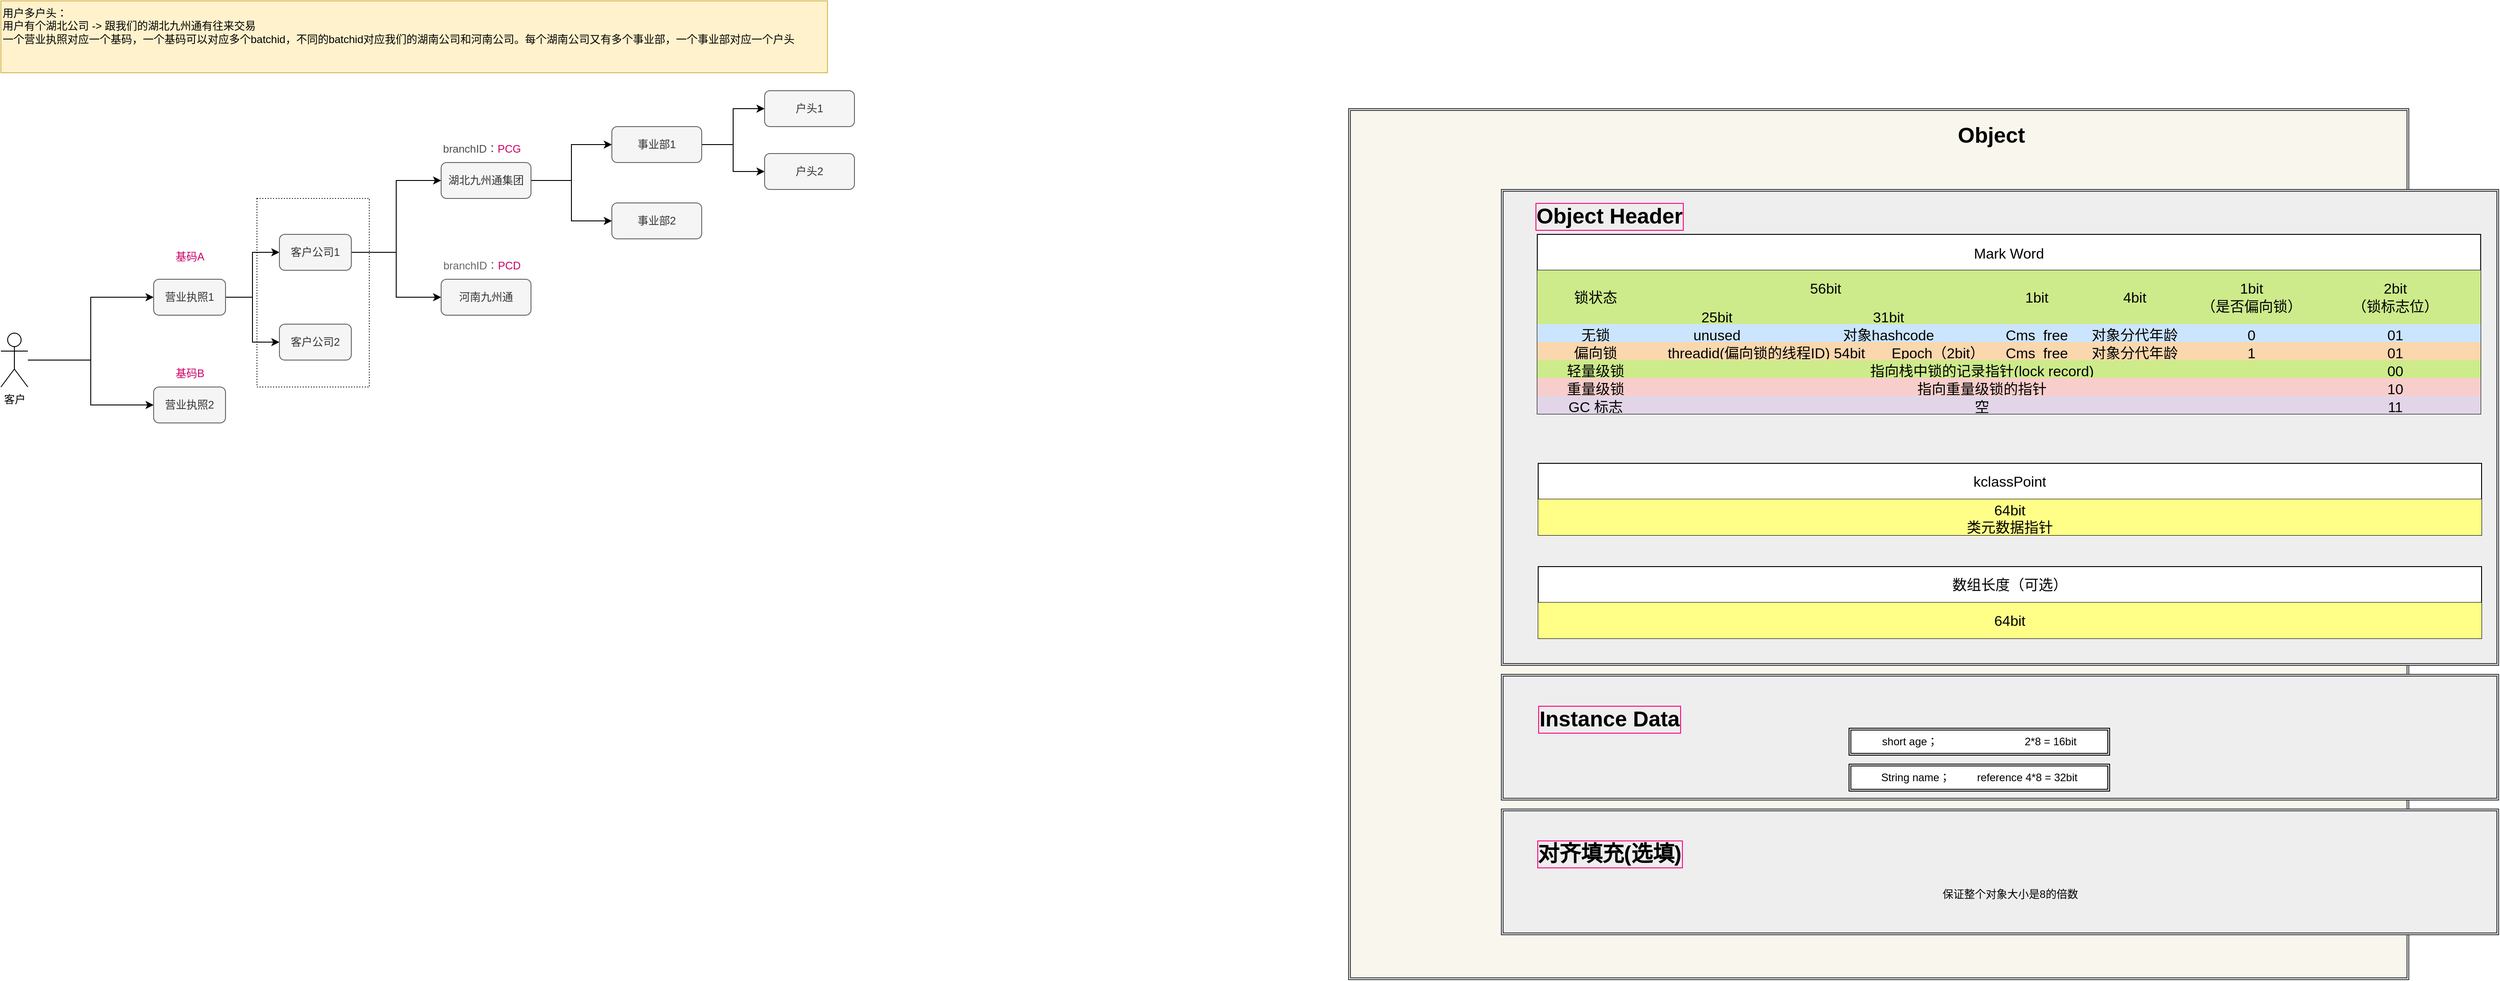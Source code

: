 <mxfile version="22.1.15" type="github">
  <diagram name="第 1 页" id="LtfchyuszSoLmMYglimh">
    <mxGraphModel dx="4529" dy="618" grid="1" gridSize="10" guides="1" tooltips="1" connect="1" arrows="1" fold="1" page="1" pageScale="1" pageWidth="827" pageHeight="1169" math="0" shadow="0">
      <root>
        <mxCell id="0" />
        <mxCell id="1" parent="0" />
        <mxCell id="GKzMQWZAxKsRcvdtH8TB-38" value="" style="rounded=0;whiteSpace=wrap;html=1;dashed=1;dashPattern=1 2;" vertex="1" parent="1">
          <mxGeometry x="-2475" y="250" width="125" height="210" as="geometry" />
        </mxCell>
        <mxCell id="1od8hAFmTGIoOyY9PL5X-306" value="" style="shape=ext;double=1;rounded=0;whiteSpace=wrap;html=1;labelBackgroundColor=none;fillColor=#f9f7ed;strokeColor=#36393d;" parent="1" vertex="1">
          <mxGeometry x="-1260" y="150" width="1180" height="970" as="geometry" />
        </mxCell>
        <mxCell id="1od8hAFmTGIoOyY9PL5X-283" value="" style="shape=ext;double=1;rounded=0;whiteSpace=wrap;html=1;fillColor=#eeeeee;strokeColor=#36393d;" parent="1" vertex="1">
          <mxGeometry x="-1090" y="240" width="1110" height="530" as="geometry" />
        </mxCell>
        <mxCell id="1od8hAFmTGIoOyY9PL5X-33" value="Mark Word" style="shape=table;startSize=40;container=1;collapsible=0;childLayout=tableLayout;strokeColor=default;fontSize=16;movable=1;resizable=1;rotatable=1;deletable=1;editable=1;locked=0;connectable=1;flipH=1;" parent="1" vertex="1">
          <mxGeometry x="-1050" y="290" width="1050" height="200" as="geometry" />
        </mxCell>
        <mxCell id="1od8hAFmTGIoOyY9PL5X-85" style="shape=tableRow;horizontal=0;startSize=0;swimlaneHead=0;swimlaneBody=0;strokeColor=inherit;top=0;left=0;bottom=0;right=0;collapsible=0;dropTarget=0;fillColor=none;points=[[0,0.5],[1,0.5]];portConstraint=eastwest;fontSize=16;movable=0;resizable=0;rotatable=0;deletable=0;editable=0;locked=1;connectable=0;" parent="1od8hAFmTGIoOyY9PL5X-33" vertex="1">
          <mxGeometry y="40" width="1050" height="40" as="geometry" />
        </mxCell>
        <mxCell id="1od8hAFmTGIoOyY9PL5X-86" value="锁状态" style="shape=partialRectangle;html=1;whiteSpace=wrap;connectable=1;strokeColor=#36393d;overflow=hidden;fillColor=#cdeb8b;top=0;left=0;bottom=0;right=0;pointerEvents=1;fontSize=16;movable=1;resizable=1;rotatable=1;deletable=1;editable=1;locked=0;rowspan=2;colspan=1;" parent="1od8hAFmTGIoOyY9PL5X-85" vertex="1">
          <mxGeometry width="130" height="60" as="geometry">
            <mxRectangle width="130" height="40" as="alternateBounds" />
          </mxGeometry>
        </mxCell>
        <mxCell id="1od8hAFmTGIoOyY9PL5X-87" value="56bit" style="shape=partialRectangle;html=1;whiteSpace=wrap;connectable=1;strokeColor=#36393d;overflow=hidden;fillColor=#cdeb8b;top=0;left=0;bottom=0;right=0;pointerEvents=1;fontSize=16;movable=1;resizable=1;rotatable=1;deletable=1;editable=1;locked=0;rowspan=1;colspan=3;" parent="1od8hAFmTGIoOyY9PL5X-85" vertex="1">
          <mxGeometry x="130" width="382" height="40" as="geometry">
            <mxRectangle width="140" height="40" as="alternateBounds" />
          </mxGeometry>
        </mxCell>
        <mxCell id="1od8hAFmTGIoOyY9PL5X-125" style="shape=partialRectangle;html=1;whiteSpace=wrap;connectable=1;strokeColor=inherit;overflow=hidden;fillColor=none;top=0;left=0;bottom=0;right=0;pointerEvents=1;fontSize=16;movable=1;resizable=1;rotatable=1;deletable=1;editable=1;locked=0;" parent="1od8hAFmTGIoOyY9PL5X-85" vertex="1" visible="0">
          <mxGeometry x="270" width="110" height="40" as="geometry">
            <mxRectangle width="110" height="40" as="alternateBounds" />
          </mxGeometry>
        </mxCell>
        <mxCell id="1od8hAFmTGIoOyY9PL5X-254" style="shape=partialRectangle;html=1;whiteSpace=wrap;connectable=1;strokeColor=inherit;overflow=hidden;fillColor=none;top=0;left=0;bottom=0;right=0;pointerEvents=1;fontSize=16;movable=1;resizable=1;rotatable=1;deletable=1;editable=1;locked=0;" parent="1od8hAFmTGIoOyY9PL5X-85" vertex="1" visible="0">
          <mxGeometry x="380" width="132" height="40" as="geometry">
            <mxRectangle width="132" height="40" as="alternateBounds" />
          </mxGeometry>
        </mxCell>
        <mxCell id="1od8hAFmTGIoOyY9PL5X-88" value="1bit" style="shape=partialRectangle;html=1;whiteSpace=wrap;connectable=1;strokeColor=#36393d;overflow=hidden;fillColor=#cdeb8b;top=0;left=0;bottom=0;right=0;pointerEvents=1;fontSize=16;movable=1;resizable=1;rotatable=1;deletable=1;editable=1;locked=0;rowspan=2;colspan=1;" parent="1od8hAFmTGIoOyY9PL5X-85" vertex="1">
          <mxGeometry x="512" width="88" height="60" as="geometry">
            <mxRectangle width="88" height="40" as="alternateBounds" />
          </mxGeometry>
        </mxCell>
        <mxCell id="1od8hAFmTGIoOyY9PL5X-107" value="4bit" style="shape=partialRectangle;html=1;whiteSpace=wrap;connectable=1;strokeColor=#36393d;overflow=hidden;fillColor=#cdeb8b;top=0;left=0;bottom=0;right=0;pointerEvents=1;fontSize=16;movable=1;resizable=1;rotatable=1;deletable=1;editable=1;locked=0;rowspan=2;colspan=1;" parent="1od8hAFmTGIoOyY9PL5X-85" vertex="1">
          <mxGeometry x="600" width="130" height="60" as="geometry">
            <mxRectangle width="130" height="40" as="alternateBounds" />
          </mxGeometry>
        </mxCell>
        <mxCell id="1od8hAFmTGIoOyY9PL5X-113" value="1bit&lt;br&gt;（是否偏向锁）" style="shape=partialRectangle;html=1;whiteSpace=wrap;connectable=1;strokeColor=#36393d;overflow=hidden;fillColor=#cdeb8b;top=0;left=0;bottom=0;right=0;pointerEvents=1;fontSize=16;movable=1;resizable=1;rotatable=1;deletable=1;editable=1;locked=0;rowspan=2;colspan=1;" parent="1od8hAFmTGIoOyY9PL5X-85" vertex="1">
          <mxGeometry x="730" width="130" height="60" as="geometry">
            <mxRectangle width="130" height="40" as="alternateBounds" />
          </mxGeometry>
        </mxCell>
        <mxCell id="1od8hAFmTGIoOyY9PL5X-212" value="2bit&lt;br&gt;（锁标志位）" style="shape=partialRectangle;html=1;whiteSpace=wrap;connectable=1;strokeColor=#36393d;overflow=hidden;fillColor=#cdeb8b;top=0;left=0;bottom=0;right=0;pointerEvents=1;fontSize=16;movable=1;resizable=1;rotatable=1;deletable=1;editable=1;locked=0;rowspan=2;colspan=1;" parent="1od8hAFmTGIoOyY9PL5X-85" vertex="1">
          <mxGeometry x="860" width="190" height="60" as="geometry">
            <mxRectangle width="190" height="40" as="alternateBounds" />
          </mxGeometry>
        </mxCell>
        <mxCell id="1od8hAFmTGIoOyY9PL5X-34" value="" style="shape=tableRow;horizontal=0;startSize=0;swimlaneHead=0;swimlaneBody=0;strokeColor=inherit;top=0;left=0;bottom=0;right=0;collapsible=0;dropTarget=0;fillColor=none;points=[[0,0.5],[1,0.5]];portConstraint=eastwest;fontSize=16;movable=1;resizable=1;rotatable=1;deletable=1;editable=1;locked=0;connectable=1;" parent="1od8hAFmTGIoOyY9PL5X-33" vertex="1">
          <mxGeometry y="80" width="1050" height="20" as="geometry" />
        </mxCell>
        <mxCell id="1od8hAFmTGIoOyY9PL5X-35" value="" style="shape=partialRectangle;html=1;whiteSpace=wrap;connectable=1;strokeColor=inherit;overflow=hidden;fillColor=none;top=0;left=0;bottom=0;right=0;pointerEvents=1;fontSize=16;movable=1;resizable=1;rotatable=1;deletable=1;editable=1;locked=0;" parent="1od8hAFmTGIoOyY9PL5X-34" vertex="1" visible="0">
          <mxGeometry width="130" height="20" as="geometry">
            <mxRectangle width="130" height="20" as="alternateBounds" />
          </mxGeometry>
        </mxCell>
        <mxCell id="1od8hAFmTGIoOyY9PL5X-36" value="25bit" style="shape=partialRectangle;html=1;whiteSpace=wrap;connectable=1;strokeColor=#36393d;overflow=hidden;fillColor=#cdeb8b;top=0;left=0;bottom=0;right=0;pointerEvents=1;fontSize=16;movable=1;resizable=1;rotatable=1;deletable=1;editable=1;locked=0;" parent="1od8hAFmTGIoOyY9PL5X-34" vertex="1">
          <mxGeometry x="130" width="140" height="20" as="geometry">
            <mxRectangle width="140" height="20" as="alternateBounds" />
          </mxGeometry>
        </mxCell>
        <mxCell id="1od8hAFmTGIoOyY9PL5X-126" value="31bit" style="shape=partialRectangle;html=1;whiteSpace=wrap;connectable=1;strokeColor=#36393d;overflow=hidden;fillColor=#cdeb8b;top=0;left=0;bottom=0;right=0;pointerEvents=1;fontSize=16;movable=1;resizable=1;rotatable=1;deletable=1;editable=1;locked=0;rowspan=1;colspan=2;" parent="1od8hAFmTGIoOyY9PL5X-34" vertex="1">
          <mxGeometry x="270" width="242" height="20" as="geometry">
            <mxRectangle width="110" height="20" as="alternateBounds" />
          </mxGeometry>
        </mxCell>
        <mxCell id="1od8hAFmTGIoOyY9PL5X-255" style="shape=partialRectangle;html=1;whiteSpace=wrap;connectable=1;strokeColor=inherit;overflow=hidden;fillColor=none;top=0;left=0;bottom=0;right=0;pointerEvents=1;fontSize=16;movable=1;resizable=1;rotatable=1;deletable=1;editable=1;locked=0;" parent="1od8hAFmTGIoOyY9PL5X-34" vertex="1" visible="0">
          <mxGeometry x="380" width="132" height="20" as="geometry">
            <mxRectangle width="132" height="20" as="alternateBounds" />
          </mxGeometry>
        </mxCell>
        <mxCell id="1od8hAFmTGIoOyY9PL5X-37" value="Cms_free" style="shape=partialRectangle;html=1;whiteSpace=wrap;connectable=1;strokeColor=inherit;overflow=hidden;fillColor=none;top=0;left=0;bottom=0;right=0;pointerEvents=1;fontSize=16;movable=1;resizable=1;rotatable=1;deletable=1;editable=1;locked=0;" parent="1od8hAFmTGIoOyY9PL5X-34" vertex="1" visible="0">
          <mxGeometry x="512" width="88" height="20" as="geometry">
            <mxRectangle width="88" height="20" as="alternateBounds" />
          </mxGeometry>
        </mxCell>
        <mxCell id="1od8hAFmTGIoOyY9PL5X-108" value="对象分代年龄" style="shape=partialRectangle;html=1;whiteSpace=wrap;connectable=1;strokeColor=inherit;overflow=hidden;fillColor=none;top=0;left=0;bottom=0;right=0;pointerEvents=1;fontSize=16;movable=1;resizable=1;rotatable=1;deletable=1;editable=1;locked=0;" parent="1od8hAFmTGIoOyY9PL5X-34" vertex="1" visible="0">
          <mxGeometry x="600" width="130" height="20" as="geometry">
            <mxRectangle width="130" height="20" as="alternateBounds" />
          </mxGeometry>
        </mxCell>
        <mxCell id="1od8hAFmTGIoOyY9PL5X-114" style="shape=partialRectangle;html=1;whiteSpace=wrap;connectable=1;strokeColor=inherit;overflow=hidden;fillColor=none;top=0;left=0;bottom=0;right=0;pointerEvents=1;fontSize=16;movable=1;resizable=1;rotatable=1;deletable=1;editable=1;locked=0;" parent="1od8hAFmTGIoOyY9PL5X-34" vertex="1" visible="0">
          <mxGeometry x="730" width="130" height="20" as="geometry">
            <mxRectangle width="130" height="20" as="alternateBounds" />
          </mxGeometry>
        </mxCell>
        <mxCell id="1od8hAFmTGIoOyY9PL5X-213" style="shape=partialRectangle;html=1;whiteSpace=wrap;connectable=1;strokeColor=inherit;overflow=hidden;fillColor=none;top=0;left=0;bottom=0;right=0;pointerEvents=1;fontSize=16;movable=1;resizable=1;rotatable=1;deletable=1;editable=1;locked=0;" parent="1od8hAFmTGIoOyY9PL5X-34" vertex="1" visible="0">
          <mxGeometry x="860" width="190" height="20" as="geometry">
            <mxRectangle width="190" height="20" as="alternateBounds" />
          </mxGeometry>
        </mxCell>
        <mxCell id="1od8hAFmTGIoOyY9PL5X-38" value="" style="shape=tableRow;horizontal=0;startSize=0;swimlaneHead=0;swimlaneBody=0;strokeColor=inherit;top=0;left=0;bottom=0;right=0;collapsible=0;dropTarget=0;fillColor=none;points=[[0,0.5],[1,0.5]];portConstraint=eastwest;fontSize=16;movable=1;resizable=1;rotatable=1;deletable=1;editable=1;locked=0;connectable=1;" parent="1od8hAFmTGIoOyY9PL5X-33" vertex="1">
          <mxGeometry y="100" width="1050" height="20" as="geometry" />
        </mxCell>
        <mxCell id="1od8hAFmTGIoOyY9PL5X-39" value="无锁" style="shape=partialRectangle;html=1;whiteSpace=wrap;connectable=1;strokeColor=#36393d;overflow=hidden;fillColor=#cce5ff;top=0;left=0;bottom=0;right=0;pointerEvents=1;fontSize=16;movable=1;resizable=1;rotatable=1;deletable=1;editable=1;locked=0;" parent="1od8hAFmTGIoOyY9PL5X-38" vertex="1">
          <mxGeometry width="130" height="20" as="geometry">
            <mxRectangle width="130" height="20" as="alternateBounds" />
          </mxGeometry>
        </mxCell>
        <mxCell id="1od8hAFmTGIoOyY9PL5X-40" value="unused" style="shape=partialRectangle;html=1;whiteSpace=wrap;connectable=1;strokeColor=#36393d;overflow=hidden;fillColor=#cce5ff;top=0;left=0;bottom=0;right=0;pointerEvents=1;fontSize=16;movable=1;resizable=1;rotatable=1;deletable=1;editable=1;locked=0;" parent="1od8hAFmTGIoOyY9PL5X-38" vertex="1">
          <mxGeometry x="130" width="140" height="20" as="geometry">
            <mxRectangle width="140" height="20" as="alternateBounds" />
          </mxGeometry>
        </mxCell>
        <mxCell id="1od8hAFmTGIoOyY9PL5X-127" value="对象hashcode" style="shape=partialRectangle;html=1;whiteSpace=wrap;connectable=1;strokeColor=#36393d;overflow=hidden;fillColor=#cce5ff;top=0;left=0;bottom=0;right=0;pointerEvents=1;fontSize=16;movable=1;resizable=1;rotatable=1;deletable=1;editable=1;locked=0;rowspan=1;colspan=2;" parent="1od8hAFmTGIoOyY9PL5X-38" vertex="1">
          <mxGeometry x="270" width="242" height="20" as="geometry">
            <mxRectangle width="110" height="20" as="alternateBounds" />
          </mxGeometry>
        </mxCell>
        <mxCell id="1od8hAFmTGIoOyY9PL5X-256" style="shape=partialRectangle;html=1;whiteSpace=wrap;connectable=1;strokeColor=inherit;overflow=hidden;fillColor=none;top=0;left=0;bottom=0;right=0;pointerEvents=1;fontSize=16;movable=1;resizable=1;rotatable=1;deletable=1;editable=1;locked=0;" parent="1od8hAFmTGIoOyY9PL5X-38" vertex="1" visible="0">
          <mxGeometry x="380" width="132" height="20" as="geometry">
            <mxRectangle width="132" height="20" as="alternateBounds" />
          </mxGeometry>
        </mxCell>
        <mxCell id="1od8hAFmTGIoOyY9PL5X-41" value="Cms_free" style="shape=partialRectangle;html=1;whiteSpace=wrap;connectable=1;strokeColor=#36393d;overflow=hidden;fillColor=#cce5ff;top=0;left=0;bottom=0;right=0;pointerEvents=1;fontSize=16;movable=1;resizable=1;rotatable=1;deletable=1;editable=1;locked=0;" parent="1od8hAFmTGIoOyY9PL5X-38" vertex="1">
          <mxGeometry x="512" width="88" height="20" as="geometry">
            <mxRectangle width="88" height="20" as="alternateBounds" />
          </mxGeometry>
        </mxCell>
        <mxCell id="1od8hAFmTGIoOyY9PL5X-109" value="对象分代年龄" style="shape=partialRectangle;html=1;whiteSpace=wrap;connectable=1;strokeColor=#36393d;overflow=hidden;fillColor=#cce5ff;top=0;left=0;bottom=0;right=0;pointerEvents=1;fontSize=16;movable=1;resizable=1;rotatable=1;deletable=1;editable=1;locked=0;" parent="1od8hAFmTGIoOyY9PL5X-38" vertex="1">
          <mxGeometry x="600" width="130" height="20" as="geometry">
            <mxRectangle width="130" height="20" as="alternateBounds" />
          </mxGeometry>
        </mxCell>
        <mxCell id="1od8hAFmTGIoOyY9PL5X-115" value="0" style="shape=partialRectangle;html=1;whiteSpace=wrap;connectable=1;strokeColor=#36393d;overflow=hidden;fillColor=#cce5ff;top=0;left=0;bottom=0;right=0;pointerEvents=1;fontSize=16;movable=1;resizable=1;rotatable=1;deletable=1;editable=1;locked=0;" parent="1od8hAFmTGIoOyY9PL5X-38" vertex="1">
          <mxGeometry x="730" width="130" height="20" as="geometry">
            <mxRectangle width="130" height="20" as="alternateBounds" />
          </mxGeometry>
        </mxCell>
        <mxCell id="1od8hAFmTGIoOyY9PL5X-214" value="01" style="shape=partialRectangle;html=1;whiteSpace=wrap;connectable=1;strokeColor=#36393d;overflow=hidden;fillColor=#cce5ff;top=0;left=0;bottom=0;right=0;pointerEvents=1;fontSize=16;movable=1;resizable=1;rotatable=1;deletable=1;editable=1;locked=0;" parent="1od8hAFmTGIoOyY9PL5X-38" vertex="1">
          <mxGeometry x="860" width="190" height="20" as="geometry">
            <mxRectangle width="190" height="20" as="alternateBounds" />
          </mxGeometry>
        </mxCell>
        <mxCell id="1od8hAFmTGIoOyY9PL5X-42" value="" style="shape=tableRow;horizontal=0;startSize=0;swimlaneHead=0;swimlaneBody=0;strokeColor=inherit;top=0;left=0;bottom=0;right=0;collapsible=0;dropTarget=0;fillColor=none;points=[[0,0.5],[1,0.5]];portConstraint=eastwest;fontSize=16;movable=1;resizable=1;rotatable=1;deletable=1;editable=1;locked=0;connectable=1;" parent="1od8hAFmTGIoOyY9PL5X-33" vertex="1">
          <mxGeometry y="120" width="1050" height="20" as="geometry" />
        </mxCell>
        <mxCell id="1od8hAFmTGIoOyY9PL5X-43" value="偏向锁" style="shape=partialRectangle;html=1;whiteSpace=wrap;connectable=1;strokeColor=#b46504;overflow=hidden;fillColor=#fad7ac;top=0;left=0;bottom=0;right=0;pointerEvents=1;fontSize=16;movable=1;resizable=1;rotatable=1;deletable=1;editable=1;locked=0;" parent="1od8hAFmTGIoOyY9PL5X-42" vertex="1">
          <mxGeometry width="130" height="20" as="geometry">
            <mxRectangle width="130" height="20" as="alternateBounds" />
          </mxGeometry>
        </mxCell>
        <mxCell id="1od8hAFmTGIoOyY9PL5X-44" value="threadid(偏向锁的线程ID) 54bit" style="shape=partialRectangle;html=1;whiteSpace=wrap;connectable=1;strokeColor=#b46504;overflow=hidden;fillColor=#fad7ac;top=0;left=0;bottom=0;right=0;pointerEvents=1;fontSize=16;movable=1;resizable=1;rotatable=1;deletable=1;editable=1;locked=0;rowspan=1;colspan=2;" parent="1od8hAFmTGIoOyY9PL5X-42" vertex="1">
          <mxGeometry x="130" width="250" height="20" as="geometry">
            <mxRectangle width="140" height="20" as="alternateBounds" />
          </mxGeometry>
        </mxCell>
        <mxCell id="1od8hAFmTGIoOyY9PL5X-128" style="shape=partialRectangle;html=1;whiteSpace=wrap;connectable=1;strokeColor=inherit;overflow=hidden;fillColor=none;top=0;left=0;bottom=0;right=0;pointerEvents=1;fontSize=16;movable=1;resizable=1;rotatable=1;deletable=1;editable=1;locked=0;" parent="1od8hAFmTGIoOyY9PL5X-42" vertex="1" visible="0">
          <mxGeometry x="270" width="110" height="20" as="geometry">
            <mxRectangle width="110" height="20" as="alternateBounds" />
          </mxGeometry>
        </mxCell>
        <mxCell id="1od8hAFmTGIoOyY9PL5X-257" value="Epoch（2bit）" style="shape=partialRectangle;html=1;whiteSpace=wrap;connectable=1;strokeColor=#b46504;overflow=hidden;fillColor=#fad7ac;top=0;left=0;bottom=0;right=0;pointerEvents=1;fontSize=16;movable=1;resizable=1;rotatable=1;deletable=1;editable=1;locked=0;" parent="1od8hAFmTGIoOyY9PL5X-42" vertex="1">
          <mxGeometry x="380" width="132" height="20" as="geometry">
            <mxRectangle width="132" height="20" as="alternateBounds" />
          </mxGeometry>
        </mxCell>
        <mxCell id="1od8hAFmTGIoOyY9PL5X-45" value="Cms_free" style="shape=partialRectangle;html=1;whiteSpace=wrap;connectable=1;strokeColor=#b46504;overflow=hidden;fillColor=#fad7ac;top=0;left=0;bottom=0;right=0;pointerEvents=1;fontSize=16;movable=1;resizable=1;rotatable=1;deletable=1;editable=1;locked=0;" parent="1od8hAFmTGIoOyY9PL5X-42" vertex="1">
          <mxGeometry x="512" width="88" height="20" as="geometry">
            <mxRectangle width="88" height="20" as="alternateBounds" />
          </mxGeometry>
        </mxCell>
        <mxCell id="1od8hAFmTGIoOyY9PL5X-110" value="对象分代年龄" style="shape=partialRectangle;html=1;whiteSpace=wrap;connectable=1;strokeColor=#b46504;overflow=hidden;fillColor=#fad7ac;top=0;left=0;bottom=0;right=0;pointerEvents=1;fontSize=16;movable=1;resizable=1;rotatable=1;deletable=1;editable=1;locked=0;" parent="1od8hAFmTGIoOyY9PL5X-42" vertex="1">
          <mxGeometry x="600" width="130" height="20" as="geometry">
            <mxRectangle width="130" height="20" as="alternateBounds" />
          </mxGeometry>
        </mxCell>
        <mxCell id="1od8hAFmTGIoOyY9PL5X-116" value="1" style="shape=partialRectangle;html=1;whiteSpace=wrap;connectable=1;strokeColor=#b46504;overflow=hidden;fillColor=#fad7ac;top=0;left=0;bottom=0;right=0;pointerEvents=1;fontSize=16;movable=1;resizable=1;rotatable=1;deletable=1;editable=1;locked=0;" parent="1od8hAFmTGIoOyY9PL5X-42" vertex="1">
          <mxGeometry x="730" width="130" height="20" as="geometry">
            <mxRectangle width="130" height="20" as="alternateBounds" />
          </mxGeometry>
        </mxCell>
        <mxCell id="1od8hAFmTGIoOyY9PL5X-215" value="01" style="shape=partialRectangle;html=1;whiteSpace=wrap;connectable=1;strokeColor=#b46504;overflow=hidden;fillColor=#fad7ac;top=0;left=0;bottom=0;right=0;pointerEvents=1;fontSize=16;movable=1;resizable=1;rotatable=1;deletable=1;editable=1;locked=0;" parent="1od8hAFmTGIoOyY9PL5X-42" vertex="1">
          <mxGeometry x="860" width="190" height="20" as="geometry">
            <mxRectangle width="190" height="20" as="alternateBounds" />
          </mxGeometry>
        </mxCell>
        <mxCell id="1od8hAFmTGIoOyY9PL5X-89" style="shape=tableRow;horizontal=0;startSize=0;swimlaneHead=0;swimlaneBody=0;strokeColor=inherit;top=0;left=0;bottom=0;right=0;collapsible=0;dropTarget=0;fillColor=none;points=[[0,0.5],[1,0.5]];portConstraint=eastwest;fontSize=16;movable=1;resizable=1;rotatable=1;deletable=1;editable=1;locked=0;connectable=1;" parent="1od8hAFmTGIoOyY9PL5X-33" vertex="1">
          <mxGeometry y="140" width="1050" height="20" as="geometry" />
        </mxCell>
        <mxCell id="1od8hAFmTGIoOyY9PL5X-90" value="轻量级锁" style="shape=partialRectangle;html=1;whiteSpace=wrap;connectable=1;overflow=hidden;top=0;left=0;bottom=0;right=0;pointerEvents=1;fontSize=16;movable=1;resizable=1;rotatable=1;deletable=1;editable=1;locked=0;fillColor=#cdeb8b;strokeColor=#36393d;" parent="1od8hAFmTGIoOyY9PL5X-89" vertex="1">
          <mxGeometry width="130" height="20" as="geometry">
            <mxRectangle width="130" height="20" as="alternateBounds" />
          </mxGeometry>
        </mxCell>
        <mxCell id="1od8hAFmTGIoOyY9PL5X-91" value="指向栈中锁的记录指针(lock record)" style="shape=partialRectangle;html=1;whiteSpace=wrap;connectable=1;overflow=hidden;top=0;left=0;bottom=0;right=0;pointerEvents=1;fontSize=16;movable=1;resizable=1;rotatable=1;deletable=1;editable=1;locked=0;rowspan=1;colspan=6;fillColor=#cdeb8b;strokeColor=#36393d;" parent="1od8hAFmTGIoOyY9PL5X-89" vertex="1">
          <mxGeometry x="130" width="730" height="20" as="geometry">
            <mxRectangle width="140" height="20" as="alternateBounds" />
          </mxGeometry>
        </mxCell>
        <mxCell id="1od8hAFmTGIoOyY9PL5X-129" style="shape=partialRectangle;html=1;whiteSpace=wrap;connectable=1;strokeColor=inherit;overflow=hidden;fillColor=none;top=0;left=0;bottom=0;right=0;pointerEvents=1;fontSize=16;movable=1;resizable=1;rotatable=1;deletable=1;editable=1;locked=0;" parent="1od8hAFmTGIoOyY9PL5X-89" vertex="1" visible="0">
          <mxGeometry x="270" width="110" height="20" as="geometry">
            <mxRectangle width="110" height="20" as="alternateBounds" />
          </mxGeometry>
        </mxCell>
        <mxCell id="1od8hAFmTGIoOyY9PL5X-258" style="shape=partialRectangle;html=1;whiteSpace=wrap;connectable=1;strokeColor=inherit;overflow=hidden;fillColor=none;top=0;left=0;bottom=0;right=0;pointerEvents=1;fontSize=16;movable=1;resizable=1;rotatable=1;deletable=1;editable=1;locked=0;" parent="1od8hAFmTGIoOyY9PL5X-89" vertex="1" visible="0">
          <mxGeometry x="380" width="132" height="20" as="geometry">
            <mxRectangle width="132" height="20" as="alternateBounds" />
          </mxGeometry>
        </mxCell>
        <mxCell id="1od8hAFmTGIoOyY9PL5X-92" style="shape=partialRectangle;html=1;whiteSpace=wrap;connectable=1;strokeColor=inherit;overflow=hidden;fillColor=none;top=0;left=0;bottom=0;right=0;pointerEvents=1;fontSize=16;movable=1;resizable=1;rotatable=1;deletable=1;editable=1;locked=0;" parent="1od8hAFmTGIoOyY9PL5X-89" vertex="1" visible="0">
          <mxGeometry x="512" width="88" height="20" as="geometry">
            <mxRectangle width="88" height="20" as="alternateBounds" />
          </mxGeometry>
        </mxCell>
        <mxCell id="1od8hAFmTGIoOyY9PL5X-111" style="shape=partialRectangle;html=1;whiteSpace=wrap;connectable=1;strokeColor=inherit;overflow=hidden;fillColor=none;top=0;left=0;bottom=0;right=0;pointerEvents=1;fontSize=16;movable=1;resizable=1;rotatable=1;deletable=1;editable=1;locked=0;" parent="1od8hAFmTGIoOyY9PL5X-89" vertex="1" visible="0">
          <mxGeometry x="600" width="130" height="20" as="geometry">
            <mxRectangle width="130" height="20" as="alternateBounds" />
          </mxGeometry>
        </mxCell>
        <mxCell id="1od8hAFmTGIoOyY9PL5X-117" style="shape=partialRectangle;html=1;whiteSpace=wrap;connectable=1;strokeColor=inherit;overflow=hidden;fillColor=none;top=0;left=0;bottom=0;right=0;pointerEvents=1;fontSize=16;movable=1;resizable=1;rotatable=1;deletable=1;editable=1;locked=0;" parent="1od8hAFmTGIoOyY9PL5X-89" vertex="1" visible="0">
          <mxGeometry x="730" width="130" height="20" as="geometry">
            <mxRectangle width="130" height="20" as="alternateBounds" />
          </mxGeometry>
        </mxCell>
        <mxCell id="1od8hAFmTGIoOyY9PL5X-216" value="00" style="shape=partialRectangle;html=1;whiteSpace=wrap;connectable=1;overflow=hidden;top=0;left=0;bottom=0;right=0;pointerEvents=1;fontSize=16;movable=1;resizable=1;rotatable=1;deletable=1;editable=1;locked=0;fillColor=#cdeb8b;strokeColor=#36393d;" parent="1od8hAFmTGIoOyY9PL5X-89" vertex="1">
          <mxGeometry x="860" width="190" height="20" as="geometry">
            <mxRectangle width="190" height="20" as="alternateBounds" />
          </mxGeometry>
        </mxCell>
        <mxCell id="1od8hAFmTGIoOyY9PL5X-93" style="shape=tableRow;horizontal=0;startSize=0;swimlaneHead=0;swimlaneBody=0;strokeColor=inherit;top=0;left=0;bottom=0;right=0;collapsible=0;dropTarget=0;fillColor=none;points=[[0,0.5],[1,0.5]];portConstraint=eastwest;fontSize=16;movable=1;resizable=1;rotatable=1;deletable=1;editable=1;locked=0;connectable=1;" parent="1od8hAFmTGIoOyY9PL5X-33" vertex="1">
          <mxGeometry y="160" width="1050" height="20" as="geometry" />
        </mxCell>
        <mxCell id="1od8hAFmTGIoOyY9PL5X-94" value="重量级锁" style="shape=partialRectangle;html=1;whiteSpace=wrap;connectable=1;strokeColor=#b85450;overflow=hidden;fillColor=#f8cecc;top=0;left=0;bottom=0;right=0;pointerEvents=1;fontSize=16;movable=1;resizable=1;rotatable=1;deletable=1;editable=1;locked=0;" parent="1od8hAFmTGIoOyY9PL5X-93" vertex="1">
          <mxGeometry width="130" height="20" as="geometry">
            <mxRectangle width="130" height="20" as="alternateBounds" />
          </mxGeometry>
        </mxCell>
        <mxCell id="1od8hAFmTGIoOyY9PL5X-95" value="指向重量级锁的指针" style="shape=partialRectangle;html=1;whiteSpace=wrap;connectable=1;strokeColor=#b85450;overflow=hidden;fillColor=#f8cecc;top=0;left=0;bottom=0;right=0;pointerEvents=1;fontSize=16;movable=1;resizable=1;rotatable=1;deletable=1;editable=1;locked=0;rowspan=1;colspan=6;" parent="1od8hAFmTGIoOyY9PL5X-93" vertex="1">
          <mxGeometry x="130" width="730" height="20" as="geometry">
            <mxRectangle width="140" height="20" as="alternateBounds" />
          </mxGeometry>
        </mxCell>
        <mxCell id="1od8hAFmTGIoOyY9PL5X-130" style="shape=partialRectangle;html=1;whiteSpace=wrap;connectable=1;strokeColor=inherit;overflow=hidden;fillColor=none;top=0;left=0;bottom=0;right=0;pointerEvents=1;fontSize=16;movable=1;resizable=1;rotatable=1;deletable=1;editable=1;locked=0;" parent="1od8hAFmTGIoOyY9PL5X-93" vertex="1" visible="0">
          <mxGeometry x="270" width="110" height="20" as="geometry">
            <mxRectangle width="110" height="20" as="alternateBounds" />
          </mxGeometry>
        </mxCell>
        <mxCell id="1od8hAFmTGIoOyY9PL5X-259" style="shape=partialRectangle;html=1;whiteSpace=wrap;connectable=1;strokeColor=inherit;overflow=hidden;fillColor=none;top=0;left=0;bottom=0;right=0;pointerEvents=1;fontSize=16;movable=1;resizable=1;rotatable=1;deletable=1;editable=1;locked=0;" parent="1od8hAFmTGIoOyY9PL5X-93" vertex="1" visible="0">
          <mxGeometry x="380" width="132" height="20" as="geometry">
            <mxRectangle width="132" height="20" as="alternateBounds" />
          </mxGeometry>
        </mxCell>
        <mxCell id="1od8hAFmTGIoOyY9PL5X-96" style="shape=partialRectangle;html=1;whiteSpace=wrap;connectable=1;strokeColor=inherit;overflow=hidden;fillColor=none;top=0;left=0;bottom=0;right=0;pointerEvents=1;fontSize=16;movable=1;resizable=1;rotatable=1;deletable=1;editable=1;locked=0;" parent="1od8hAFmTGIoOyY9PL5X-93" vertex="1" visible="0">
          <mxGeometry x="512" width="88" height="20" as="geometry">
            <mxRectangle width="88" height="20" as="alternateBounds" />
          </mxGeometry>
        </mxCell>
        <mxCell id="1od8hAFmTGIoOyY9PL5X-112" style="shape=partialRectangle;html=1;whiteSpace=wrap;connectable=1;strokeColor=inherit;overflow=hidden;fillColor=none;top=0;left=0;bottom=0;right=0;pointerEvents=1;fontSize=16;movable=1;resizable=1;rotatable=1;deletable=1;editable=1;locked=0;" parent="1od8hAFmTGIoOyY9PL5X-93" vertex="1" visible="0">
          <mxGeometry x="600" width="130" height="20" as="geometry">
            <mxRectangle width="130" height="20" as="alternateBounds" />
          </mxGeometry>
        </mxCell>
        <mxCell id="1od8hAFmTGIoOyY9PL5X-118" style="shape=partialRectangle;html=1;whiteSpace=wrap;connectable=1;strokeColor=inherit;overflow=hidden;fillColor=none;top=0;left=0;bottom=0;right=0;pointerEvents=1;fontSize=16;movable=1;resizable=1;rotatable=1;deletable=1;editable=1;locked=0;" parent="1od8hAFmTGIoOyY9PL5X-93" vertex="1" visible="0">
          <mxGeometry x="730" width="130" height="20" as="geometry">
            <mxRectangle width="130" height="20" as="alternateBounds" />
          </mxGeometry>
        </mxCell>
        <mxCell id="1od8hAFmTGIoOyY9PL5X-217" value="10" style="shape=partialRectangle;html=1;whiteSpace=wrap;connectable=1;strokeColor=#b85450;overflow=hidden;fillColor=#f8cecc;top=0;left=0;bottom=0;right=0;pointerEvents=1;fontSize=16;movable=1;resizable=1;rotatable=1;deletable=1;editable=1;locked=0;" parent="1od8hAFmTGIoOyY9PL5X-93" vertex="1">
          <mxGeometry x="860" width="190" height="20" as="geometry">
            <mxRectangle width="190" height="20" as="alternateBounds" />
          </mxGeometry>
        </mxCell>
        <mxCell id="1od8hAFmTGIoOyY9PL5X-173" style="shape=tableRow;horizontal=0;startSize=0;swimlaneHead=0;swimlaneBody=0;strokeColor=inherit;top=0;left=0;bottom=0;right=0;collapsible=0;dropTarget=0;fillColor=none;points=[[0,0.5],[1,0.5]];portConstraint=eastwest;fontSize=16;movable=1;resizable=1;rotatable=1;deletable=1;editable=1;locked=0;connectable=1;" parent="1od8hAFmTGIoOyY9PL5X-33" vertex="1">
          <mxGeometry y="180" width="1050" height="20" as="geometry" />
        </mxCell>
        <mxCell id="1od8hAFmTGIoOyY9PL5X-174" value="GC 标志" style="shape=partialRectangle;html=1;whiteSpace=wrap;connectable=1;strokeColor=#9673a6;overflow=hidden;fillColor=#e1d5e7;top=0;left=0;bottom=0;right=0;pointerEvents=1;fontSize=16;movable=1;resizable=1;rotatable=1;deletable=1;editable=1;locked=0;" parent="1od8hAFmTGIoOyY9PL5X-173" vertex="1">
          <mxGeometry width="130" height="20" as="geometry">
            <mxRectangle width="130" height="20" as="alternateBounds" />
          </mxGeometry>
        </mxCell>
        <mxCell id="1od8hAFmTGIoOyY9PL5X-175" value="空" style="shape=partialRectangle;html=1;whiteSpace=wrap;connectable=1;strokeColor=#9673a6;overflow=hidden;fillColor=#e1d5e7;top=0;left=0;bottom=0;right=0;pointerEvents=1;fontSize=16;movable=1;resizable=1;rotatable=1;deletable=1;editable=1;locked=0;rowspan=1;colspan=6;" parent="1od8hAFmTGIoOyY9PL5X-173" vertex="1">
          <mxGeometry x="130" width="730" height="20" as="geometry">
            <mxRectangle width="140" height="20" as="alternateBounds" />
          </mxGeometry>
        </mxCell>
        <mxCell id="1od8hAFmTGIoOyY9PL5X-176" style="shape=partialRectangle;html=1;whiteSpace=wrap;connectable=1;strokeColor=inherit;overflow=hidden;fillColor=none;top=0;left=0;bottom=0;right=0;pointerEvents=1;fontSize=16;movable=1;resizable=1;rotatable=1;deletable=1;editable=1;locked=0;" parent="1od8hAFmTGIoOyY9PL5X-173" vertex="1" visible="0">
          <mxGeometry x="270" width="110" height="20" as="geometry">
            <mxRectangle width="110" height="20" as="alternateBounds" />
          </mxGeometry>
        </mxCell>
        <mxCell id="1od8hAFmTGIoOyY9PL5X-260" style="shape=partialRectangle;html=1;whiteSpace=wrap;connectable=1;strokeColor=inherit;overflow=hidden;fillColor=none;top=0;left=0;bottom=0;right=0;pointerEvents=1;fontSize=16;movable=1;resizable=1;rotatable=1;deletable=1;editable=1;locked=0;" parent="1od8hAFmTGIoOyY9PL5X-173" vertex="1" visible="0">
          <mxGeometry x="380" width="132" height="20" as="geometry">
            <mxRectangle width="132" height="20" as="alternateBounds" />
          </mxGeometry>
        </mxCell>
        <mxCell id="1od8hAFmTGIoOyY9PL5X-178" style="shape=partialRectangle;html=1;whiteSpace=wrap;connectable=1;strokeColor=inherit;overflow=hidden;fillColor=none;top=0;left=0;bottom=0;right=0;pointerEvents=1;fontSize=16;movable=1;resizable=1;rotatable=1;deletable=1;editable=1;locked=0;" parent="1od8hAFmTGIoOyY9PL5X-173" vertex="1" visible="0">
          <mxGeometry x="512" width="88" height="20" as="geometry">
            <mxRectangle width="88" height="20" as="alternateBounds" />
          </mxGeometry>
        </mxCell>
        <mxCell id="1od8hAFmTGIoOyY9PL5X-179" style="shape=partialRectangle;html=1;whiteSpace=wrap;connectable=1;strokeColor=inherit;overflow=hidden;fillColor=none;top=0;left=0;bottom=0;right=0;pointerEvents=1;fontSize=16;movable=1;resizable=1;rotatable=1;deletable=1;editable=1;locked=0;" parent="1od8hAFmTGIoOyY9PL5X-173" vertex="1" visible="0">
          <mxGeometry x="600" width="130" height="20" as="geometry">
            <mxRectangle width="130" height="20" as="alternateBounds" />
          </mxGeometry>
        </mxCell>
        <mxCell id="1od8hAFmTGIoOyY9PL5X-180" style="shape=partialRectangle;html=1;whiteSpace=wrap;connectable=1;strokeColor=inherit;overflow=hidden;fillColor=none;top=0;left=0;bottom=0;right=0;pointerEvents=1;fontSize=16;movable=1;resizable=1;rotatable=1;deletable=1;editable=1;locked=0;" parent="1od8hAFmTGIoOyY9PL5X-173" vertex="1" visible="0">
          <mxGeometry x="730" width="130" height="20" as="geometry">
            <mxRectangle width="130" height="20" as="alternateBounds" />
          </mxGeometry>
        </mxCell>
        <mxCell id="1od8hAFmTGIoOyY9PL5X-218" value="11" style="shape=partialRectangle;html=1;whiteSpace=wrap;connectable=1;strokeColor=#9673a6;overflow=hidden;fillColor=#e1d5e7;top=0;left=0;bottom=0;right=0;pointerEvents=1;fontSize=16;movable=1;resizable=1;rotatable=1;deletable=1;editable=1;locked=0;" parent="1od8hAFmTGIoOyY9PL5X-173" vertex="1">
          <mxGeometry x="860" width="190" height="20" as="geometry">
            <mxRectangle width="190" height="20" as="alternateBounds" />
          </mxGeometry>
        </mxCell>
        <mxCell id="1od8hAFmTGIoOyY9PL5X-270" value="" style="shape=table;startSize=0;container=1;collapsible=0;childLayout=tableLayout;fontSize=16;" parent="1" vertex="1">
          <mxGeometry x="-1049" y="545" width="1050" height="80" as="geometry" />
        </mxCell>
        <mxCell id="1od8hAFmTGIoOyY9PL5X-271" value="" style="shape=tableRow;horizontal=0;startSize=0;swimlaneHead=0;swimlaneBody=0;strokeColor=inherit;top=0;left=0;bottom=0;right=0;collapsible=0;dropTarget=0;fillColor=none;points=[[0,0.5],[1,0.5]];portConstraint=eastwest;fontSize=16;" parent="1od8hAFmTGIoOyY9PL5X-270" vertex="1">
          <mxGeometry width="1050" height="40" as="geometry" />
        </mxCell>
        <mxCell id="1od8hAFmTGIoOyY9PL5X-272" value="kclassPoint" style="shape=partialRectangle;html=1;whiteSpace=wrap;connectable=0;strokeColor=inherit;overflow=hidden;fillColor=none;top=0;left=0;bottom=0;right=0;pointerEvents=1;fontSize=16;rowspan=1;colspan=3;" parent="1od8hAFmTGIoOyY9PL5X-271" vertex="1">
          <mxGeometry width="1050" height="40" as="geometry">
            <mxRectangle width="350" height="40" as="alternateBounds" />
          </mxGeometry>
        </mxCell>
        <mxCell id="1od8hAFmTGIoOyY9PL5X-273" value="" style="shape=partialRectangle;html=1;whiteSpace=wrap;connectable=0;strokeColor=inherit;overflow=hidden;fillColor=none;top=0;left=0;bottom=0;right=0;pointerEvents=1;fontSize=16;" parent="1od8hAFmTGIoOyY9PL5X-271" vertex="1" visible="0">
          <mxGeometry x="350" width="350" height="40" as="geometry">
            <mxRectangle width="350" height="40" as="alternateBounds" />
          </mxGeometry>
        </mxCell>
        <mxCell id="1od8hAFmTGIoOyY9PL5X-274" value="" style="shape=partialRectangle;html=1;whiteSpace=wrap;connectable=0;strokeColor=inherit;overflow=hidden;fillColor=none;top=0;left=0;bottom=0;right=0;pointerEvents=1;fontSize=16;" parent="1od8hAFmTGIoOyY9PL5X-271" vertex="1" visible="0">
          <mxGeometry x="700" width="350" height="40" as="geometry">
            <mxRectangle width="350" height="40" as="alternateBounds" />
          </mxGeometry>
        </mxCell>
        <mxCell id="1od8hAFmTGIoOyY9PL5X-285" style="shape=tableRow;horizontal=0;startSize=0;swimlaneHead=0;swimlaneBody=0;strokeColor=inherit;top=0;left=0;bottom=0;right=0;collapsible=0;dropTarget=0;fillColor=none;points=[[0,0.5],[1,0.5]];portConstraint=eastwest;fontSize=16;" parent="1od8hAFmTGIoOyY9PL5X-270" vertex="1">
          <mxGeometry y="40" width="1050" height="40" as="geometry" />
        </mxCell>
        <mxCell id="1od8hAFmTGIoOyY9PL5X-286" value="64bit&lt;br&gt;类元数据指针" style="shape=partialRectangle;html=1;whiteSpace=wrap;connectable=0;strokeColor=#36393d;overflow=hidden;fillColor=#ffff88;top=0;left=0;bottom=0;right=0;pointerEvents=1;fontSize=16;rowspan=1;colspan=3;" parent="1od8hAFmTGIoOyY9PL5X-285" vertex="1">
          <mxGeometry width="1050" height="40" as="geometry">
            <mxRectangle width="350" height="40" as="alternateBounds" />
          </mxGeometry>
        </mxCell>
        <mxCell id="1od8hAFmTGIoOyY9PL5X-287" style="shape=partialRectangle;html=1;whiteSpace=wrap;connectable=0;strokeColor=inherit;overflow=hidden;fillColor=none;top=0;left=0;bottom=0;right=0;pointerEvents=1;fontSize=16;" parent="1od8hAFmTGIoOyY9PL5X-285" vertex="1" visible="0">
          <mxGeometry x="350" width="350" height="40" as="geometry">
            <mxRectangle width="350" height="40" as="alternateBounds" />
          </mxGeometry>
        </mxCell>
        <mxCell id="1od8hAFmTGIoOyY9PL5X-288" style="shape=partialRectangle;html=1;whiteSpace=wrap;connectable=0;strokeColor=inherit;overflow=hidden;fillColor=none;top=0;left=0;bottom=0;right=0;pointerEvents=1;fontSize=16;" parent="1od8hAFmTGIoOyY9PL5X-285" vertex="1" visible="0">
          <mxGeometry x="700" width="350" height="40" as="geometry">
            <mxRectangle width="350" height="40" as="alternateBounds" />
          </mxGeometry>
        </mxCell>
        <mxCell id="1od8hAFmTGIoOyY9PL5X-284" value="Object Header" style="text;strokeColor=none;fillColor=none;html=1;fontSize=24;fontStyle=1;verticalAlign=middle;align=center;labelBorderColor=#FF0080;" parent="1" vertex="1">
          <mxGeometry x="-1020" y="250" width="100" height="40" as="geometry" />
        </mxCell>
        <mxCell id="1od8hAFmTGIoOyY9PL5X-289" value="" style="shape=table;startSize=0;container=1;collapsible=0;childLayout=tableLayout;fontSize=16;" parent="1" vertex="1">
          <mxGeometry x="-1049" y="660" width="1050" height="80" as="geometry" />
        </mxCell>
        <mxCell id="1od8hAFmTGIoOyY9PL5X-290" value="" style="shape=tableRow;horizontal=0;startSize=0;swimlaneHead=0;swimlaneBody=0;strokeColor=inherit;top=0;left=0;bottom=0;right=0;collapsible=0;dropTarget=0;fillColor=none;points=[[0,0.5],[1,0.5]];portConstraint=eastwest;fontSize=16;" parent="1od8hAFmTGIoOyY9PL5X-289" vertex="1">
          <mxGeometry width="1050" height="40" as="geometry" />
        </mxCell>
        <mxCell id="1od8hAFmTGIoOyY9PL5X-291" value="数组长度（可选）" style="shape=partialRectangle;html=1;whiteSpace=wrap;connectable=0;strokeColor=inherit;overflow=hidden;fillColor=none;top=0;left=0;bottom=0;right=0;pointerEvents=1;fontSize=16;rowspan=1;colspan=3;" parent="1od8hAFmTGIoOyY9PL5X-290" vertex="1">
          <mxGeometry width="1050" height="40" as="geometry">
            <mxRectangle width="350" height="40" as="alternateBounds" />
          </mxGeometry>
        </mxCell>
        <mxCell id="1od8hAFmTGIoOyY9PL5X-292" value="" style="shape=partialRectangle;html=1;whiteSpace=wrap;connectable=0;strokeColor=inherit;overflow=hidden;fillColor=none;top=0;left=0;bottom=0;right=0;pointerEvents=1;fontSize=16;" parent="1od8hAFmTGIoOyY9PL5X-290" vertex="1" visible="0">
          <mxGeometry x="350" width="350" height="40" as="geometry">
            <mxRectangle width="350" height="40" as="alternateBounds" />
          </mxGeometry>
        </mxCell>
        <mxCell id="1od8hAFmTGIoOyY9PL5X-293" value="" style="shape=partialRectangle;html=1;whiteSpace=wrap;connectable=0;strokeColor=inherit;overflow=hidden;fillColor=none;top=0;left=0;bottom=0;right=0;pointerEvents=1;fontSize=16;" parent="1od8hAFmTGIoOyY9PL5X-290" vertex="1" visible="0">
          <mxGeometry x="700" width="350" height="40" as="geometry">
            <mxRectangle width="350" height="40" as="alternateBounds" />
          </mxGeometry>
        </mxCell>
        <mxCell id="1od8hAFmTGIoOyY9PL5X-294" style="shape=tableRow;horizontal=0;startSize=0;swimlaneHead=0;swimlaneBody=0;strokeColor=inherit;top=0;left=0;bottom=0;right=0;collapsible=0;dropTarget=0;fillColor=none;points=[[0,0.5],[1,0.5]];portConstraint=eastwest;fontSize=16;" parent="1od8hAFmTGIoOyY9PL5X-289" vertex="1">
          <mxGeometry y="40" width="1050" height="40" as="geometry" />
        </mxCell>
        <mxCell id="1od8hAFmTGIoOyY9PL5X-295" value="64bit" style="shape=partialRectangle;html=1;whiteSpace=wrap;connectable=0;strokeColor=#36393d;overflow=hidden;fillColor=#ffff88;top=0;left=0;bottom=0;right=0;pointerEvents=1;fontSize=16;rowspan=1;colspan=3;" parent="1od8hAFmTGIoOyY9PL5X-294" vertex="1">
          <mxGeometry width="1050" height="40" as="geometry">
            <mxRectangle width="350" height="40" as="alternateBounds" />
          </mxGeometry>
        </mxCell>
        <mxCell id="1od8hAFmTGIoOyY9PL5X-296" style="shape=partialRectangle;html=1;whiteSpace=wrap;connectable=0;strokeColor=inherit;overflow=hidden;fillColor=none;top=0;left=0;bottom=0;right=0;pointerEvents=1;fontSize=16;" parent="1od8hAFmTGIoOyY9PL5X-294" vertex="1" visible="0">
          <mxGeometry x="350" width="350" height="40" as="geometry">
            <mxRectangle width="350" height="40" as="alternateBounds" />
          </mxGeometry>
        </mxCell>
        <mxCell id="1od8hAFmTGIoOyY9PL5X-297" style="shape=partialRectangle;html=1;whiteSpace=wrap;connectable=0;strokeColor=inherit;overflow=hidden;fillColor=none;top=0;left=0;bottom=0;right=0;pointerEvents=1;fontSize=16;" parent="1od8hAFmTGIoOyY9PL5X-294" vertex="1" visible="0">
          <mxGeometry x="700" width="350" height="40" as="geometry">
            <mxRectangle width="350" height="40" as="alternateBounds" />
          </mxGeometry>
        </mxCell>
        <mxCell id="1od8hAFmTGIoOyY9PL5X-298" value="" style="shape=ext;double=1;rounded=0;whiteSpace=wrap;html=1;fillColor=#eeeeee;strokeColor=#36393d;" parent="1" vertex="1">
          <mxGeometry x="-1090" y="780" width="1110" height="140" as="geometry" />
        </mxCell>
        <mxCell id="1od8hAFmTGIoOyY9PL5X-300" value="Instance Data" style="text;strokeColor=none;fillColor=none;html=1;fontSize=24;fontStyle=1;verticalAlign=middle;align=center;labelBorderColor=#FF0080;" parent="1" vertex="1">
          <mxGeometry x="-1020" y="810" width="100" height="40" as="geometry" />
        </mxCell>
        <mxCell id="1od8hAFmTGIoOyY9PL5X-301" value="" style="shape=ext;double=1;rounded=0;whiteSpace=wrap;html=1;fillColor=#eeeeee;strokeColor=#36393d;" parent="1" vertex="1">
          <mxGeometry x="-1090" y="930" width="1110" height="140" as="geometry" />
        </mxCell>
        <mxCell id="1od8hAFmTGIoOyY9PL5X-302" value="对齐填充(选填)" style="text;strokeColor=none;fillColor=none;html=1;fontSize=24;fontStyle=1;verticalAlign=middle;align=center;labelBorderColor=#FF0080;" parent="1" vertex="1">
          <mxGeometry x="-1020" y="960" width="100" height="40" as="geometry" />
        </mxCell>
        <mxCell id="1od8hAFmTGIoOyY9PL5X-303" value="short age；&amp;nbsp; &amp;nbsp; &amp;nbsp; &amp;nbsp; &amp;nbsp; &amp;nbsp; &amp;nbsp; &amp;nbsp; &amp;nbsp; &amp;nbsp; &amp;nbsp; &amp;nbsp; &amp;nbsp; &amp;nbsp; &amp;nbsp;2*8 = 16bit" style="shape=ext;double=1;rounded=0;whiteSpace=wrap;html=1;" parent="1" vertex="1">
          <mxGeometry x="-703" y="840" width="290" height="30" as="geometry" />
        </mxCell>
        <mxCell id="1od8hAFmTGIoOyY9PL5X-304" value="String name；&amp;nbsp; &amp;nbsp; &amp;nbsp; &amp;nbsp; &amp;nbsp;reference 4*8 = 32bit" style="shape=ext;double=1;rounded=0;whiteSpace=wrap;html=1;" parent="1" vertex="1">
          <mxGeometry x="-703" y="880" width="290" height="30" as="geometry" />
        </mxCell>
        <mxCell id="1od8hAFmTGIoOyY9PL5X-305" value="保证整个对象大小是8的倍数" style="text;html=1;align=center;verticalAlign=middle;resizable=0;points=[];autosize=1;strokeColor=none;fillColor=none;" parent="1" vertex="1">
          <mxGeometry x="-609" y="1010" width="170" height="30" as="geometry" />
        </mxCell>
        <mxCell id="1od8hAFmTGIoOyY9PL5X-308" value="Object" style="text;strokeColor=none;fillColor=none;html=1;fontSize=24;fontStyle=1;verticalAlign=middle;align=center;" parent="1" vertex="1">
          <mxGeometry x="-595" y="160" width="100" height="40" as="geometry" />
        </mxCell>
        <mxCell id="GKzMQWZAxKsRcvdtH8TB-9" style="edgeStyle=orthogonalEdgeStyle;rounded=0;orthogonalLoop=1;jettySize=auto;html=1;entryX=0;entryY=0.5;entryDx=0;entryDy=0;" edge="1" parent="1" source="GKzMQWZAxKsRcvdtH8TB-6" target="GKzMQWZAxKsRcvdtH8TB-8">
          <mxGeometry relative="1" as="geometry" />
        </mxCell>
        <mxCell id="GKzMQWZAxKsRcvdtH8TB-11" style="edgeStyle=orthogonalEdgeStyle;rounded=0;orthogonalLoop=1;jettySize=auto;html=1;entryX=0;entryY=0.5;entryDx=0;entryDy=0;" edge="1" parent="1" source="GKzMQWZAxKsRcvdtH8TB-6" target="GKzMQWZAxKsRcvdtH8TB-10">
          <mxGeometry relative="1" as="geometry" />
        </mxCell>
        <mxCell id="GKzMQWZAxKsRcvdtH8TB-6" value="客户" style="shape=umlActor;verticalLabelPosition=bottom;verticalAlign=top;html=1;outlineConnect=0;" vertex="1" parent="1">
          <mxGeometry x="-2760" y="400" width="30" height="60" as="geometry" />
        </mxCell>
        <mxCell id="GKzMQWZAxKsRcvdtH8TB-14" style="edgeStyle=orthogonalEdgeStyle;rounded=0;orthogonalLoop=1;jettySize=auto;html=1;entryX=0;entryY=0.5;entryDx=0;entryDy=0;" edge="1" parent="1" source="GKzMQWZAxKsRcvdtH8TB-8" target="GKzMQWZAxKsRcvdtH8TB-12">
          <mxGeometry relative="1" as="geometry" />
        </mxCell>
        <mxCell id="GKzMQWZAxKsRcvdtH8TB-15" style="edgeStyle=orthogonalEdgeStyle;rounded=0;orthogonalLoop=1;jettySize=auto;html=1;entryX=0;entryY=0.5;entryDx=0;entryDy=0;" edge="1" parent="1" source="GKzMQWZAxKsRcvdtH8TB-8" target="GKzMQWZAxKsRcvdtH8TB-13">
          <mxGeometry relative="1" as="geometry" />
        </mxCell>
        <mxCell id="GKzMQWZAxKsRcvdtH8TB-8" value="营业执照1" style="rounded=1;whiteSpace=wrap;html=1;fillColor=#f5f5f5;fontColor=#333333;strokeColor=#666666;" vertex="1" parent="1">
          <mxGeometry x="-2590" y="340" width="80" height="40" as="geometry" />
        </mxCell>
        <mxCell id="GKzMQWZAxKsRcvdtH8TB-10" value="营业执照2" style="rounded=1;whiteSpace=wrap;html=1;fillColor=#f5f5f5;fontColor=#333333;strokeColor=#666666;" vertex="1" parent="1">
          <mxGeometry x="-2590" y="460" width="80" height="40" as="geometry" />
        </mxCell>
        <mxCell id="GKzMQWZAxKsRcvdtH8TB-49" style="edgeStyle=orthogonalEdgeStyle;rounded=0;orthogonalLoop=1;jettySize=auto;html=1;entryX=0;entryY=0.5;entryDx=0;entryDy=0;" edge="1" parent="1" source="GKzMQWZAxKsRcvdtH8TB-12" target="GKzMQWZAxKsRcvdtH8TB-28">
          <mxGeometry relative="1" as="geometry" />
        </mxCell>
        <mxCell id="GKzMQWZAxKsRcvdtH8TB-50" style="edgeStyle=orthogonalEdgeStyle;rounded=0;orthogonalLoop=1;jettySize=auto;html=1;entryX=0;entryY=0.5;entryDx=0;entryDy=0;" edge="1" parent="1" source="GKzMQWZAxKsRcvdtH8TB-12" target="GKzMQWZAxKsRcvdtH8TB-30">
          <mxGeometry relative="1" as="geometry" />
        </mxCell>
        <mxCell id="GKzMQWZAxKsRcvdtH8TB-12" value="客户公司1" style="rounded=1;whiteSpace=wrap;html=1;fillColor=#f5f5f5;fontColor=#333333;strokeColor=#666666;" vertex="1" parent="1">
          <mxGeometry x="-2450" y="290" width="80" height="40" as="geometry" />
        </mxCell>
        <mxCell id="GKzMQWZAxKsRcvdtH8TB-13" value="客户公司2" style="rounded=1;whiteSpace=wrap;html=1;fillColor=#f5f5f5;fontColor=#333333;strokeColor=#666666;" vertex="1" parent="1">
          <mxGeometry x="-2450" y="390" width="80" height="40" as="geometry" />
        </mxCell>
        <mxCell id="GKzMQWZAxKsRcvdtH8TB-21" value="&lt;font color=&quot;#cc0066&quot;&gt;基码A&lt;/font&gt;" style="text;html=1;align=center;verticalAlign=middle;resizable=0;points=[];autosize=1;strokeColor=none;fillColor=none;" vertex="1" parent="1">
          <mxGeometry x="-2580" y="300" width="60" height="30" as="geometry" />
        </mxCell>
        <mxCell id="GKzMQWZAxKsRcvdtH8TB-22" value="&lt;font color=&quot;#cc0066&quot;&gt;基码B&lt;/font&gt;" style="text;html=1;align=center;verticalAlign=middle;resizable=0;points=[];autosize=1;strokeColor=none;fillColor=none;" vertex="1" parent="1">
          <mxGeometry x="-2580" y="430" width="60" height="30" as="geometry" />
        </mxCell>
        <mxCell id="GKzMQWZAxKsRcvdtH8TB-36" style="edgeStyle=orthogonalEdgeStyle;rounded=0;orthogonalLoop=1;jettySize=auto;html=1;entryX=0;entryY=0.5;entryDx=0;entryDy=0;" edge="1" parent="1" source="GKzMQWZAxKsRcvdtH8TB-28" target="GKzMQWZAxKsRcvdtH8TB-34">
          <mxGeometry relative="1" as="geometry" />
        </mxCell>
        <mxCell id="GKzMQWZAxKsRcvdtH8TB-37" style="edgeStyle=orthogonalEdgeStyle;rounded=0;orthogonalLoop=1;jettySize=auto;html=1;entryX=0;entryY=0.5;entryDx=0;entryDy=0;" edge="1" parent="1" source="GKzMQWZAxKsRcvdtH8TB-28" target="GKzMQWZAxKsRcvdtH8TB-35">
          <mxGeometry relative="1" as="geometry" />
        </mxCell>
        <mxCell id="GKzMQWZAxKsRcvdtH8TB-28" value="湖北九州通集团" style="rounded=1;whiteSpace=wrap;html=1;fillColor=#f5f5f5;fontColor=#333333;strokeColor=#666666;" vertex="1" parent="1">
          <mxGeometry x="-2270" y="210" width="100" height="40" as="geometry" />
        </mxCell>
        <mxCell id="GKzMQWZAxKsRcvdtH8TB-30" value="河南九州通" style="rounded=1;whiteSpace=wrap;html=1;fillColor=#f5f5f5;fontColor=#333333;strokeColor=#666666;" vertex="1" parent="1">
          <mxGeometry x="-2270" y="340" width="100" height="40" as="geometry" />
        </mxCell>
        <mxCell id="GKzMQWZAxKsRcvdtH8TB-47" style="edgeStyle=orthogonalEdgeStyle;rounded=0;orthogonalLoop=1;jettySize=auto;html=1;entryX=0;entryY=0.5;entryDx=0;entryDy=0;" edge="1" parent="1" source="GKzMQWZAxKsRcvdtH8TB-34" target="GKzMQWZAxKsRcvdtH8TB-45">
          <mxGeometry relative="1" as="geometry" />
        </mxCell>
        <mxCell id="GKzMQWZAxKsRcvdtH8TB-48" style="edgeStyle=orthogonalEdgeStyle;rounded=0;orthogonalLoop=1;jettySize=auto;html=1;entryX=0;entryY=0.5;entryDx=0;entryDy=0;" edge="1" parent="1" source="GKzMQWZAxKsRcvdtH8TB-34" target="GKzMQWZAxKsRcvdtH8TB-46">
          <mxGeometry relative="1" as="geometry" />
        </mxCell>
        <mxCell id="GKzMQWZAxKsRcvdtH8TB-34" value="事业部1" style="rounded=1;whiteSpace=wrap;html=1;fillColor=#f5f5f5;fontColor=#333333;strokeColor=#666666;" vertex="1" parent="1">
          <mxGeometry x="-2080" y="170" width="100" height="40" as="geometry" />
        </mxCell>
        <mxCell id="GKzMQWZAxKsRcvdtH8TB-35" value="事业部2" style="rounded=1;whiteSpace=wrap;html=1;fillColor=#f5f5f5;fontColor=#333333;strokeColor=#666666;" vertex="1" parent="1">
          <mxGeometry x="-2080" y="255" width="100" height="40" as="geometry" />
        </mxCell>
        <mxCell id="GKzMQWZAxKsRcvdtH8TB-39" value="&lt;font color=&quot;#4d4d4d&quot;&gt;branchID：&lt;/font&gt;&lt;font color=&quot;#cc0066&quot;&gt;PCG&lt;/font&gt;" style="text;html=1;align=center;verticalAlign=middle;resizable=0;points=[];autosize=1;strokeColor=none;fillColor=none;" vertex="1" parent="1">
          <mxGeometry x="-2280" y="180" width="110" height="30" as="geometry" />
        </mxCell>
        <mxCell id="GKzMQWZAxKsRcvdtH8TB-41" value="&lt;font color=&quot;#666666&quot;&gt;branchID：&lt;/font&gt;&lt;font color=&quot;#cc0066&quot;&gt;PCD&lt;/font&gt;" style="text;html=1;align=center;verticalAlign=middle;resizable=0;points=[];autosize=1;strokeColor=none;fillColor=none;" vertex="1" parent="1">
          <mxGeometry x="-2280" y="310" width="110" height="30" as="geometry" />
        </mxCell>
        <mxCell id="GKzMQWZAxKsRcvdtH8TB-45" value="户头1" style="rounded=1;whiteSpace=wrap;html=1;fillColor=#f5f5f5;fontColor=#333333;strokeColor=#666666;" vertex="1" parent="1">
          <mxGeometry x="-1910" y="130" width="100" height="40" as="geometry" />
        </mxCell>
        <mxCell id="GKzMQWZAxKsRcvdtH8TB-46" value="户头2" style="rounded=1;whiteSpace=wrap;html=1;fillColor=#f5f5f5;fontColor=#333333;strokeColor=#666666;" vertex="1" parent="1">
          <mxGeometry x="-1910" y="200" width="100" height="40" as="geometry" />
        </mxCell>
        <mxCell id="GKzMQWZAxKsRcvdtH8TB-51" value="用户多户头：&#xa;用户有个湖北公司 -&gt; 跟我们的湖北九州通有往来交易&#xa;一个营业执照对应一个基码，一个基码可以对应多个batchid，不同的batchid对应我们的湖南公司和河南公司。每个湖南公司又有多个事业部，一个事业部对应一个户头" style="text;whiteSpace=wrap;strokeColor=#d6b656;fillColor=#fff2cc;" vertex="1" parent="1">
          <mxGeometry x="-2760" y="30" width="920" height="80" as="geometry" />
        </mxCell>
      </root>
    </mxGraphModel>
  </diagram>
</mxfile>
